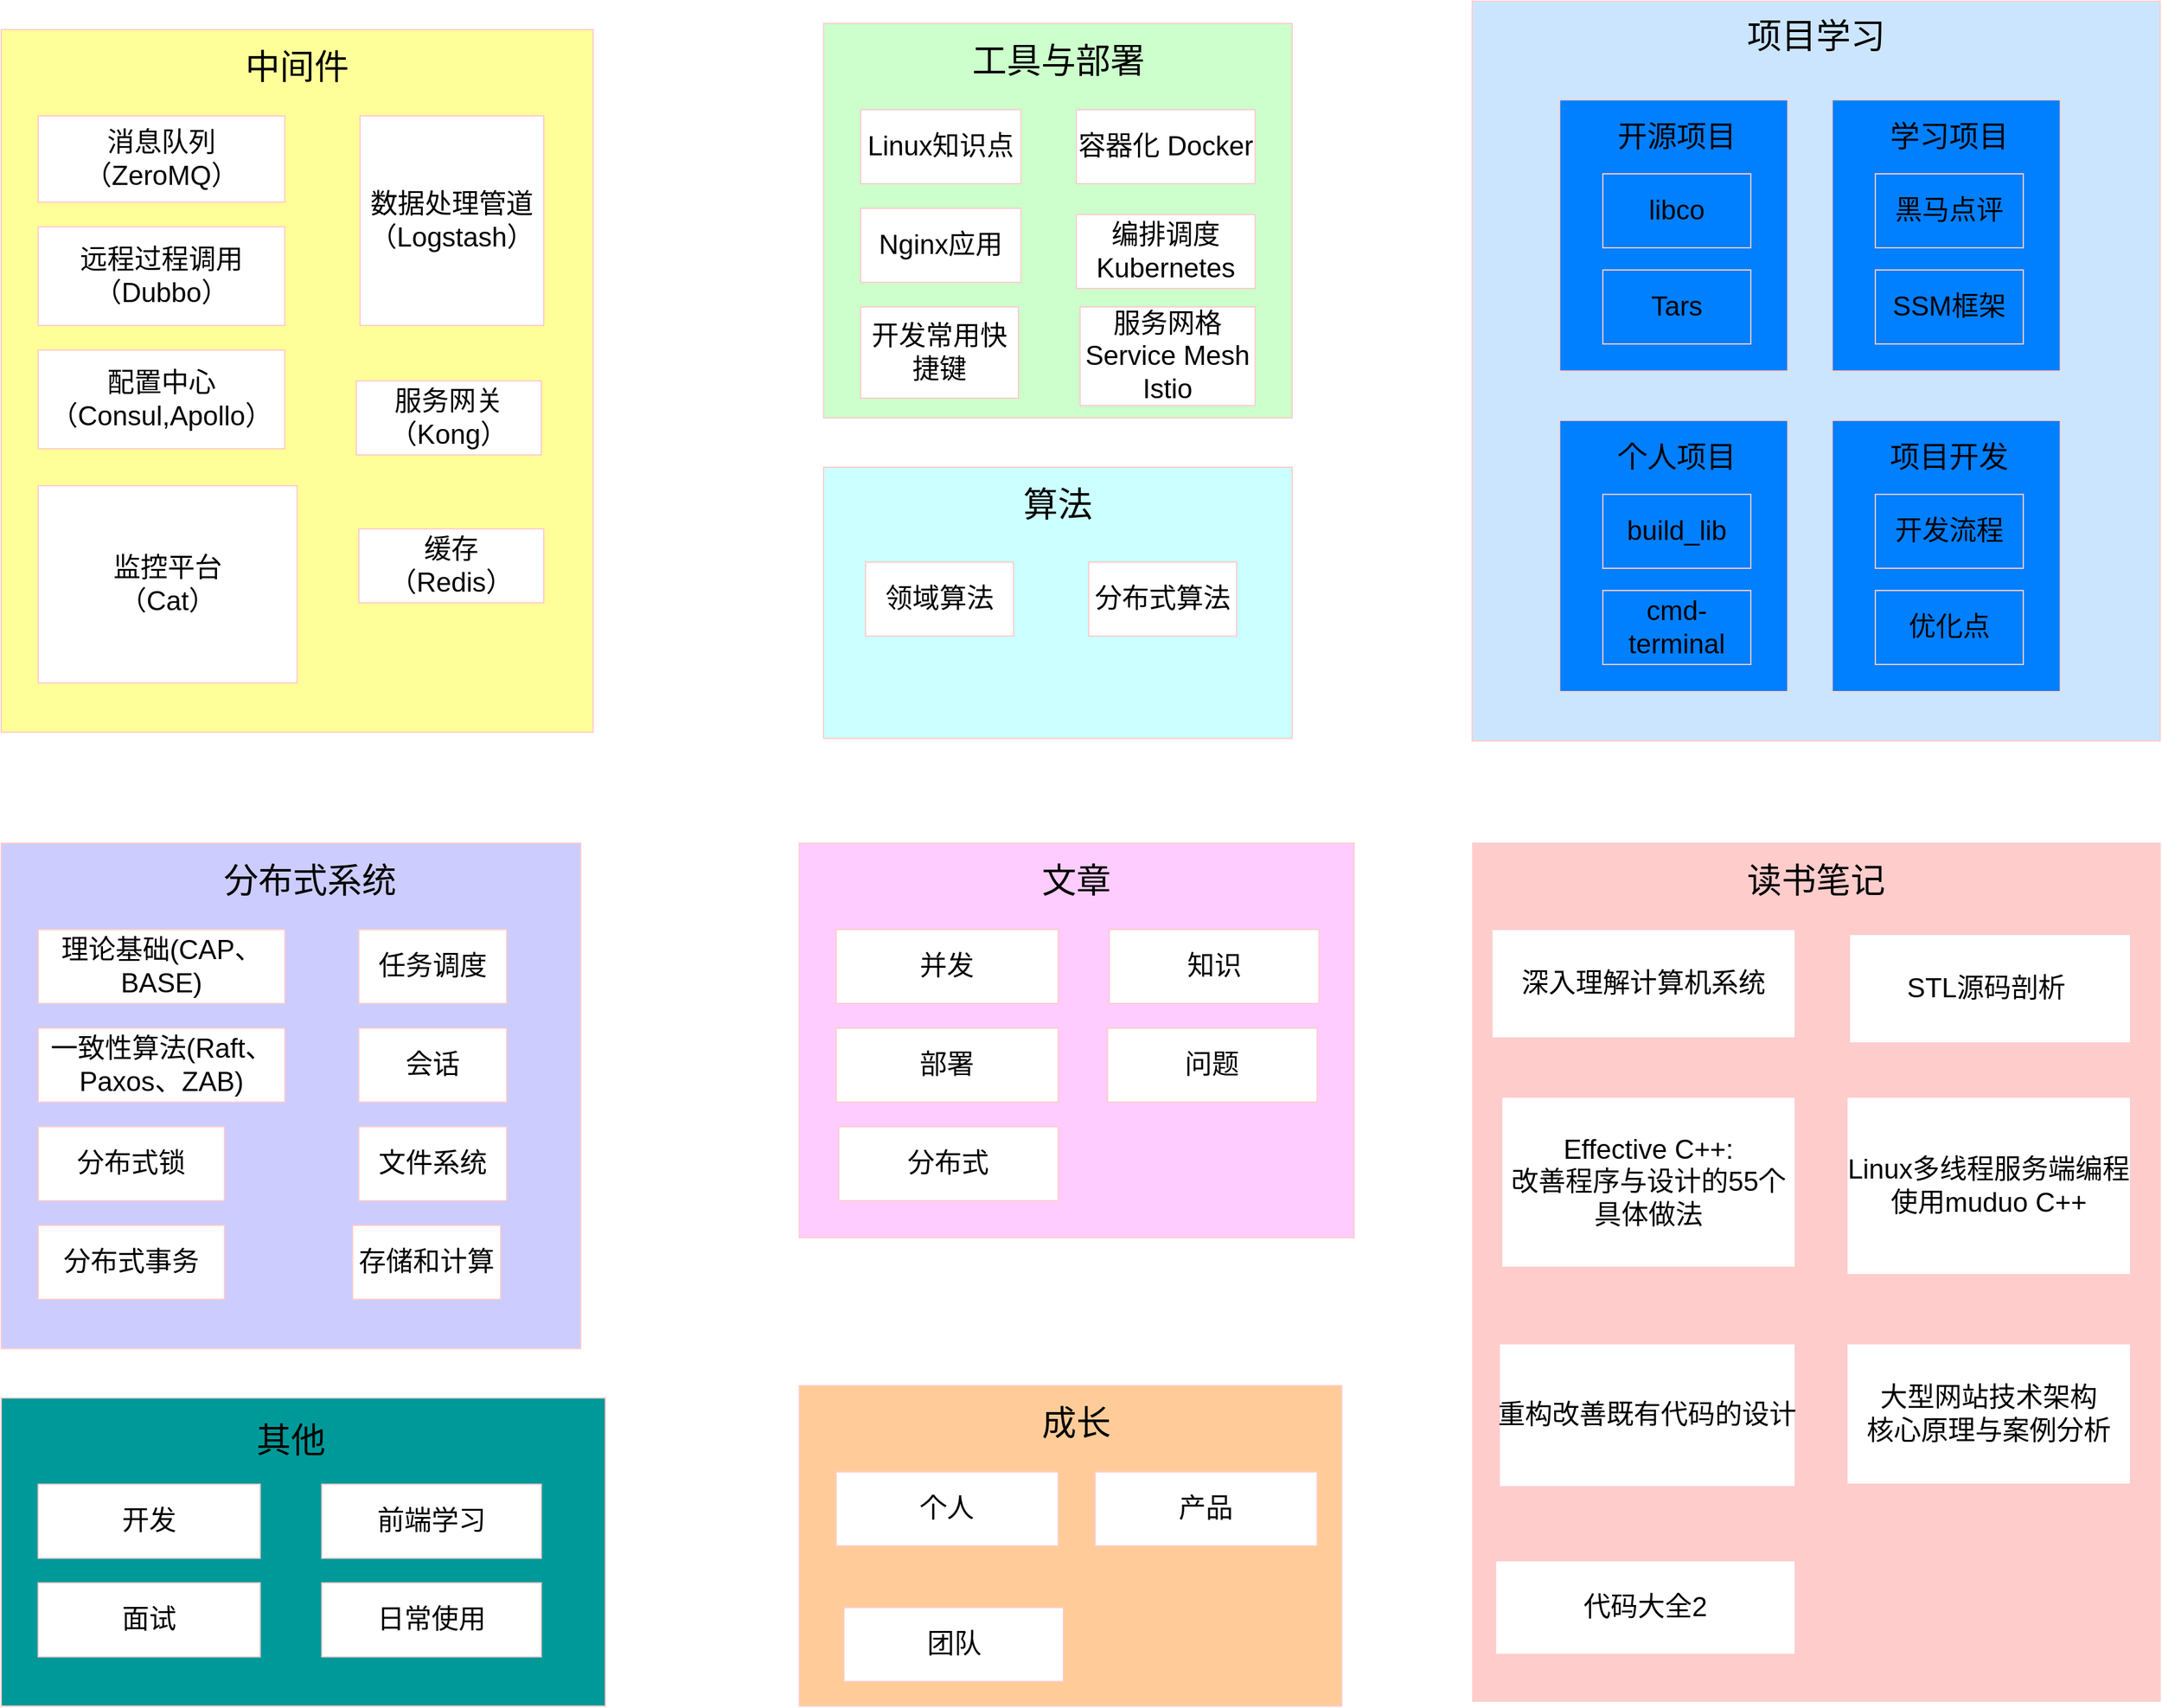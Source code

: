 <mxfile version="15.1.3" type="device" pages="2"><diagram id="L3kDG6vEDLXLp_J7r8-u" name="第 1 页"><mxGraphModel dx="1086" dy="-794" grid="0" gridSize="10" guides="1" tooltips="1" connect="1" arrows="1" fold="1" page="0" pageScale="1" pageWidth="1169" pageHeight="1654" math="0" shadow="0"><root><mxCell id="0"/><mxCell id="1" parent="0"/><mxCell id="jXRZg0s14KDY0kS4Sc-1-65" value="" style="rounded=0;whiteSpace=wrap;html=1;strokeColor=#FFCCCC;fontSize=16;spacing=0;fillColor=#CCFFFF;" parent="1" vertex="1"><mxGeometry x="786" y="2075" width="380" height="220" as="geometry"/></mxCell><mxCell id="jXRZg0s14KDY0kS4Sc-1-66" value="算法" style="text;html=1;strokeColor=none;fillColor=none;align=center;verticalAlign=middle;whiteSpace=wrap;rounded=0;fontSize=28;" parent="1" vertex="1"><mxGeometry x="911" y="2095" width="130" height="20" as="geometry"/></mxCell><mxCell id="jXRZg0s14KDY0kS4Sc-1-67" value="领域算法" style="rounded=0;whiteSpace=wrap;html=1;strokeColor=#FFCCCC;fontSize=22;spacing=0;" parent="1" vertex="1"><mxGeometry x="820" y="2152" width="120" height="60" as="geometry"/></mxCell><mxCell id="jXRZg0s14KDY0kS4Sc-1-68" value="分布式算法" style="rounded=0;whiteSpace=wrap;html=1;strokeColor=#FFCCCC;fontSize=22;spacing=0;" parent="1" vertex="1"><mxGeometry x="1001" y="2152" width="120" height="60" as="geometry"/></mxCell><mxCell id="A7i3LxEjCmMgM5w8c-Bm-10" value="" style="rounded=0;whiteSpace=wrap;html=1;strokeColor=#FFCCCC;fontSize=16;spacing=0;fillColor=#CCCCFF;" parent="1" vertex="1"><mxGeometry x="119" y="2380" width="470" height="410" as="geometry"/></mxCell><mxCell id="A7i3LxEjCmMgM5w8c-Bm-11" value="分布式系统" style="text;html=1;strokeColor=none;fillColor=none;align=center;verticalAlign=middle;whiteSpace=wrap;rounded=0;fontSize=28;" parent="1" vertex="1"><mxGeometry x="279" y="2400" width="181" height="20" as="geometry"/></mxCell><mxCell id="A7i3LxEjCmMgM5w8c-Bm-12" value="分布式锁" style="rounded=0;whiteSpace=wrap;html=1;strokeColor=#FFCCCC;fontSize=22;spacing=0;" parent="1" vertex="1"><mxGeometry x="149" y="2610" width="151" height="60" as="geometry"/></mxCell><mxCell id="A7i3LxEjCmMgM5w8c-Bm-13" value="任务调度" style="rounded=0;whiteSpace=wrap;html=1;strokeColor=#FFCCCC;fontSize=22;spacing=0;" parent="1" vertex="1"><mxGeometry x="409" y="2450" width="120" height="60" as="geometry"/></mxCell><mxCell id="A7i3LxEjCmMgM5w8c-Bm-14" value="理论基础(CAP、BASE)" style="rounded=0;whiteSpace=wrap;html=1;strokeColor=#FFCCCC;fontSize=22;spacing=0;" parent="1" vertex="1"><mxGeometry x="149" y="2450" width="200" height="60" as="geometry"/></mxCell><mxCell id="A7i3LxEjCmMgM5w8c-Bm-15" value="会话" style="rounded=0;whiteSpace=wrap;html=1;strokeColor=#FFCCCC;fontSize=22;spacing=0;" parent="1" vertex="1"><mxGeometry x="409" y="2530" width="120" height="60" as="geometry"/></mxCell><mxCell id="A7i3LxEjCmMgM5w8c-Bm-16" value="一致性算法(Raft、Paxos、ZAB)" style="rounded=0;whiteSpace=wrap;html=1;strokeColor=#FFCCCC;fontSize=22;spacing=0;" parent="1" vertex="1"><mxGeometry x="149" y="2530" width="200" height="60" as="geometry"/></mxCell><mxCell id="A7i3LxEjCmMgM5w8c-Bm-17" value="分布式事务" style="rounded=0;whiteSpace=wrap;html=1;strokeColor=#FFCCCC;fontSize=22;spacing=0;" parent="1" vertex="1"><mxGeometry x="149" y="2690" width="151" height="60" as="geometry"/></mxCell><mxCell id="A7i3LxEjCmMgM5w8c-Bm-18" value="文件系统" style="rounded=0;whiteSpace=wrap;html=1;strokeColor=#FFCCCC;fontSize=22;spacing=0;" parent="1" vertex="1"><mxGeometry x="409" y="2610" width="120" height="60" as="geometry"/></mxCell><mxCell id="A7i3LxEjCmMgM5w8c-Bm-19" value="存储和计算" style="rounded=0;whiteSpace=wrap;html=1;strokeColor=#FFCCCC;fontSize=22;spacing=0;" parent="1" vertex="1"><mxGeometry x="404" y="2690" width="120" height="60" as="geometry"/></mxCell><mxCell id="A_ST9awckk7KF5l0CFLK-11" value="" style="rounded=0;whiteSpace=wrap;html=1;strokeColor=#FFCCCC;fontSize=16;spacing=0;fillColor=#CCFFCC;" parent="1" vertex="1"><mxGeometry x="786" y="1715" width="380" height="320" as="geometry"/></mxCell><mxCell id="A_ST9awckk7KF5l0CFLK-12" value="工具与部署" style="text;html=1;strokeColor=none;fillColor=none;align=center;verticalAlign=middle;whiteSpace=wrap;rounded=0;fontSize=28;" parent="1" vertex="1"><mxGeometry x="893.5" y="1735" width="165" height="20" as="geometry"/></mxCell><mxCell id="A_ST9awckk7KF5l0CFLK-13" value="开发常用快捷键" style="rounded=0;whiteSpace=wrap;html=1;strokeColor=#FFCCCC;fontSize=22;spacing=0;" parent="1" vertex="1"><mxGeometry x="816" y="1945" width="128" height="74" as="geometry"/></mxCell><mxCell id="A_ST9awckk7KF5l0CFLK-14" value="容器化 Docker" style="rounded=0;whiteSpace=wrap;html=1;strokeColor=#FFCCCC;fontSize=22;spacing=0;" parent="1" vertex="1"><mxGeometry x="991" y="1785" width="145" height="60" as="geometry"/></mxCell><mxCell id="A_ST9awckk7KF5l0CFLK-15" value="Linux知识点" style="rounded=0;whiteSpace=wrap;html=1;strokeColor=#FFCCCC;fontSize=22;spacing=0;" parent="1" vertex="1"><mxGeometry x="816" y="1785" width="130" height="60" as="geometry"/></mxCell><mxCell id="A_ST9awckk7KF5l0CFLK-16" value="编排调度 Kubernetes" style="rounded=0;whiteSpace=wrap;html=1;strokeColor=#FFCCCC;fontSize=22;spacing=0;" parent="1" vertex="1"><mxGeometry x="991" y="1870" width="145" height="60" as="geometry"/></mxCell><mxCell id="A_ST9awckk7KF5l0CFLK-17" value="Nginx应用" style="rounded=0;whiteSpace=wrap;html=1;strokeColor=#FFCCCC;fontSize=22;spacing=0;" parent="1" vertex="1"><mxGeometry x="816" y="1865" width="130" height="60" as="geometry"/></mxCell><mxCell id="A_ST9awckk7KF5l0CFLK-19" value="服务网格&lt;br style=&quot;font-size: 22px;&quot;&gt;Service Mesh Istio" style="rounded=0;whiteSpace=wrap;html=1;strokeColor=#FFCCCC;fontSize=22;spacing=0;" parent="1" vertex="1"><mxGeometry x="994" y="1945" width="142" height="80" as="geometry"/></mxCell><mxCell id="A_ST9awckk7KF5l0CFLK-21" value="" style="rounded=0;whiteSpace=wrap;html=1;strokeColor=#FFCCCC;fontSize=16;spacing=0;fillColor=#CCE5FF;" parent="1" vertex="1"><mxGeometry x="1312" y="1697" width="558" height="600" as="geometry"/></mxCell><mxCell id="A_ST9awckk7KF5l0CFLK-22" value="项目学习" style="text;html=1;strokeColor=none;fillColor=none;align=center;verticalAlign=middle;whiteSpace=wrap;rounded=0;fontSize=28;" parent="1" vertex="1"><mxGeometry x="1526" y="1715" width="130" height="20" as="geometry"/></mxCell><mxCell id="A_ST9awckk7KF5l0CFLK-30" value="" style="rounded=0;whiteSpace=wrap;html=1;strokeColor=#FFCCCC;fontSize=16;spacing=0;fillColor=#FFCCCC;" parent="1" vertex="1"><mxGeometry x="1312.5" y="2380" width="557.5" height="696" as="geometry"/></mxCell><mxCell id="A_ST9awckk7KF5l0CFLK-31" value="读书笔记" style="text;html=1;strokeColor=none;fillColor=none;align=center;verticalAlign=middle;whiteSpace=wrap;rounded=0;fontSize=28;" parent="1" vertex="1"><mxGeometry x="1526" y="2400" width="130" height="20" as="geometry"/></mxCell><mxCell id="A_ST9awckk7KF5l0CFLK-32" value="Effective C++:&lt;br style=&quot;font-size: 22px;&quot;&gt;改善程序与设计的55个具体做法" style="rounded=0;whiteSpace=wrap;html=1;strokeColor=#FFCCCC;fontSize=22;spacing=0;" parent="1" vertex="1"><mxGeometry x="1336" y="2586" width="238" height="138" as="geometry"/></mxCell><mxCell id="A_ST9awckk7KF5l0CFLK-33" value="STL源码剖析&amp;nbsp;" style="rounded=0;whiteSpace=wrap;html=1;strokeColor=#FFCCCC;fontSize=22;spacing=0;" parent="1" vertex="1"><mxGeometry x="1618" y="2454" width="228" height="88" as="geometry"/></mxCell><mxCell id="A_ST9awckk7KF5l0CFLK-34" value="深入理解计算机系统" style="rounded=0;whiteSpace=wrap;html=1;strokeColor=#FFCCCC;fontSize=22;spacing=0;" parent="1" vertex="1"><mxGeometry x="1328" y="2450" width="246" height="88" as="geometry"/></mxCell><mxCell id="A_ST9awckk7KF5l0CFLK-35" value="Linux多线程服务端编程&lt;br style=&quot;font-size: 22px;&quot;&gt;使用muduo C++" style="rounded=0;whiteSpace=wrap;html=1;strokeColor=#FFCCCC;fontSize=22;spacing=0;" parent="1" vertex="1"><mxGeometry x="1616" y="2586" width="230" height="144" as="geometry"/></mxCell><mxCell id="A_ST9awckk7KF5l0CFLK-36" value="重构改善既有代码的设计" style="rounded=0;whiteSpace=wrap;html=1;strokeColor=#FFCCCC;fontSize=22;spacing=0;" parent="1" vertex="1"><mxGeometry x="1334" y="2786" width="240" height="116" as="geometry"/></mxCell><mxCell id="A_ST9awckk7KF5l0CFLK-37" value="大型网站技术架构&lt;br style=&quot;font-size: 22px;&quot;&gt;核心原理与案例分析" style="rounded=0;whiteSpace=wrap;html=1;strokeColor=#FFCCCC;fontSize=22;spacing=0;" parent="1" vertex="1"><mxGeometry x="1616" y="2786" width="230" height="114" as="geometry"/></mxCell><mxCell id="A_ST9awckk7KF5l0CFLK-38" value="代码大全2" style="rounded=0;whiteSpace=wrap;html=1;strokeColor=#FFCCCC;fontSize=22;spacing=0;" parent="1" vertex="1"><mxGeometry x="1331" y="2962" width="243" height="76" as="geometry"/></mxCell><mxCell id="A_ST9awckk7KF5l0CFLK-39" value="" style="rounded=0;whiteSpace=wrap;html=1;strokeColor=#FFCCCC;fontSize=16;spacing=0;fillColor=#FFCCFF;" parent="1" vertex="1"><mxGeometry x="766.25" y="2380" width="450" height="320" as="geometry"/></mxCell><mxCell id="A_ST9awckk7KF5l0CFLK-40" value="文章" style="text;html=1;strokeColor=none;fillColor=none;align=center;verticalAlign=middle;whiteSpace=wrap;rounded=0;fontSize=28;" parent="1" vertex="1"><mxGeometry x="926.25" y="2400" width="130" height="20" as="geometry"/></mxCell><mxCell id="A_ST9awckk7KF5l0CFLK-41" value="分布式" style="rounded=0;whiteSpace=wrap;html=1;strokeColor=#FFCCCC;fontSize=22;spacing=0;" parent="1" vertex="1"><mxGeometry x="798.25" y="2610" width="178" height="60" as="geometry"/></mxCell><mxCell id="A_ST9awckk7KF5l0CFLK-42" value="知识" style="rounded=0;whiteSpace=wrap;html=1;strokeColor=#FFCCCC;fontSize=22;spacing=0;" parent="1" vertex="1"><mxGeometry x="1017.75" y="2450" width="170" height="60" as="geometry"/></mxCell><mxCell id="A_ST9awckk7KF5l0CFLK-43" value="并发" style="rounded=0;whiteSpace=wrap;html=1;strokeColor=#FFCCCC;fontSize=22;spacing=0;" parent="1" vertex="1"><mxGeometry x="796.25" y="2450" width="180" height="60" as="geometry"/></mxCell><mxCell id="A_ST9awckk7KF5l0CFLK-44" value="问题" style="rounded=0;whiteSpace=wrap;html=1;strokeColor=#FFCCCC;fontSize=22;spacing=0;" parent="1" vertex="1"><mxGeometry x="1016.25" y="2530" width="170" height="60" as="geometry"/></mxCell><mxCell id="A_ST9awckk7KF5l0CFLK-45" value="部署" style="rounded=0;whiteSpace=wrap;html=1;strokeColor=#FFCCCC;fontSize=22;spacing=0;" parent="1" vertex="1"><mxGeometry x="796.25" y="2530" width="180" height="60" as="geometry"/></mxCell><mxCell id="A_ST9awckk7KF5l0CFLK-48" value="" style="rounded=0;whiteSpace=wrap;html=1;strokeColor=#FFCCCC;fontSize=16;spacing=0;fillColor=#FFCC99;" parent="1" vertex="1"><mxGeometry x="766.25" y="2820" width="440" height="260" as="geometry"/></mxCell><mxCell id="A_ST9awckk7KF5l0CFLK-49" value="成长" style="text;html=1;strokeColor=none;fillColor=none;align=center;verticalAlign=middle;whiteSpace=wrap;rounded=0;fontSize=28;" parent="1" vertex="1"><mxGeometry x="926.25" y="2840" width="130" height="20" as="geometry"/></mxCell><mxCell id="A_ST9awckk7KF5l0CFLK-50" value="团队" style="rounded=0;whiteSpace=wrap;html=1;strokeColor=#FFCCCC;fontSize=22;spacing=0;" parent="1" vertex="1"><mxGeometry x="802.5" y="3000" width="178" height="60" as="geometry"/></mxCell><mxCell id="A_ST9awckk7KF5l0CFLK-52" value="个人" style="rounded=0;whiteSpace=wrap;html=1;strokeColor=#FFCCCC;fontSize=22;spacing=0;" parent="1" vertex="1"><mxGeometry x="796.25" y="2890" width="180" height="60" as="geometry"/></mxCell><mxCell id="A_ST9awckk7KF5l0CFLK-54" value="产品" style="rounded=0;whiteSpace=wrap;html=1;strokeColor=#FFCCCC;fontSize=22;spacing=0;" parent="1" vertex="1"><mxGeometry x="1006.25" y="2890" width="180" height="60" as="geometry"/></mxCell><mxCell id="A_ST9awckk7KF5l0CFLK-55" value="" style="rounded=0;whiteSpace=wrap;html=1;strokeColor=#FFCCCC;fontSize=16;spacing=0;fillColor=#009999;" parent="1" vertex="1"><mxGeometry x="119" y="2830" width="490" height="250" as="geometry"/></mxCell><mxCell id="A_ST9awckk7KF5l0CFLK-56" value="其他" style="text;html=1;strokeColor=none;fillColor=none;align=center;verticalAlign=middle;whiteSpace=wrap;rounded=0;fontSize=28;" parent="1" vertex="1"><mxGeometry x="289" y="2854" width="130" height="20" as="geometry"/></mxCell><mxCell id="A_ST9awckk7KF5l0CFLK-57" value="前端学习" style="rounded=0;whiteSpace=wrap;html=1;strokeColor=#FFCCCC;fontSize=22;spacing=0;" parent="1" vertex="1"><mxGeometry x="379" y="2900" width="178" height="60" as="geometry"/></mxCell><mxCell id="A_ST9awckk7KF5l0CFLK-58" value="开发" style="rounded=0;whiteSpace=wrap;html=1;strokeColor=#FFCCCC;fontSize=22;spacing=0;" parent="1" vertex="1"><mxGeometry x="149" y="2900" width="180" height="60" as="geometry"/></mxCell><mxCell id="A_ST9awckk7KF5l0CFLK-59" value="面试" style="rounded=0;whiteSpace=wrap;html=1;strokeColor=#FFCCCC;fontSize=22;spacing=0;" parent="1" vertex="1"><mxGeometry x="149" y="2980" width="180" height="60" as="geometry"/></mxCell><mxCell id="A_ST9awckk7KF5l0CFLK-60" value="日常使用" style="rounded=0;whiteSpace=wrap;html=1;strokeColor=#FFCCCC;fontSize=22;spacing=0;" parent="1" vertex="1"><mxGeometry x="379" y="2980" width="178" height="60" as="geometry"/></mxCell><mxCell id="y2EIYLAn0ZQGFD9yZ1W3-5" value="" style="rounded=0;whiteSpace=wrap;html=1;strokeColor=#FFCCCC;fontSize=16;spacing=0;fillColor=#FFFF99;" parent="1" vertex="1"><mxGeometry x="119" y="1720" width="480" height="570" as="geometry"/></mxCell><mxCell id="y2EIYLAn0ZQGFD9yZ1W3-6" value="中间件" style="text;html=1;strokeColor=none;fillColor=none;align=center;verticalAlign=middle;whiteSpace=wrap;rounded=0;fontSize=28;" parent="1" vertex="1"><mxGeometry x="294" y="1740" width="130" height="20" as="geometry"/></mxCell><mxCell id="y2EIYLAn0ZQGFD9yZ1W3-7" value="配置中心&lt;br style=&quot;font-size: 22px;&quot;&gt;（Consul,Apollo）" style="rounded=0;whiteSpace=wrap;html=1;strokeColor=#FFCCCC;fontSize=22;spacing=0;" parent="1" vertex="1"><mxGeometry x="149" y="1980" width="200" height="80" as="geometry"/></mxCell><mxCell id="y2EIYLAn0ZQGFD9yZ1W3-8" value="数据处理管道&lt;br style=&quot;font-size: 22px;&quot;&gt;（Logstash）" style="rounded=0;whiteSpace=wrap;html=1;strokeColor=#FFCCCC;fontSize=22;spacing=0;" parent="1" vertex="1"><mxGeometry x="410" y="1790" width="149" height="170" as="geometry"/></mxCell><mxCell id="y2EIYLAn0ZQGFD9yZ1W3-9" value="消息队列&lt;br style=&quot;font-size: 22px;&quot;&gt;（ZeroMQ）" style="rounded=0;whiteSpace=wrap;html=1;strokeColor=#FFCCCC;fontSize=22;spacing=0;" parent="1" vertex="1"><mxGeometry x="149" y="1790" width="200" height="70" as="geometry"/></mxCell><mxCell id="y2EIYLAn0ZQGFD9yZ1W3-10" value="远程过程调用&lt;br style=&quot;font-size: 22px;&quot;&gt;（Dubbo）" style="rounded=0;whiteSpace=wrap;html=1;strokeColor=#FFCCCC;fontSize=22;spacing=0;" parent="1" vertex="1"><mxGeometry x="149" y="1880" width="200" height="80" as="geometry"/></mxCell><mxCell id="y2EIYLAn0ZQGFD9yZ1W3-11" value="监控平台&lt;br style=&quot;font-size: 22px;&quot;&gt;（Cat）" style="rounded=0;whiteSpace=wrap;html=1;strokeColor=#FFCCCC;fontSize=22;spacing=0;" parent="1" vertex="1"><mxGeometry x="149" y="2090" width="210" height="160" as="geometry"/></mxCell><mxCell id="y2EIYLAn0ZQGFD9yZ1W3-12" value="服务网关&lt;br style=&quot;font-size: 22px;&quot;&gt;（Kong）" style="rounded=0;whiteSpace=wrap;html=1;strokeColor=#FFCCCC;fontSize=22;spacing=0;" parent="1" vertex="1"><mxGeometry x="407" y="2005" width="150" height="60" as="geometry"/></mxCell><mxCell id="3s1yqPCaJEpacoxK3Thh-8" value="" style="rounded=0;whiteSpace=wrap;html=1;strokeColor=#FFCCCC;fontSize=16;spacing=0;fillColor=#007FFF;" parent="1" vertex="1"><mxGeometry x="1383" y="1777" width="185" height="220" as="geometry"/></mxCell><mxCell id="3s1yqPCaJEpacoxK3Thh-9" value="开源项目" style="text;html=1;strokeColor=none;align=center;verticalAlign=middle;whiteSpace=wrap;rounded=0;fontSize=24;" parent="1" vertex="1"><mxGeometry x="1398" y="1797" width="160" height="20" as="geometry"/></mxCell><mxCell id="3s1yqPCaJEpacoxK3Thh-10" value="libco" style="rounded=0;whiteSpace=wrap;html=1;strokeColor=#FFCCCC;fontSize=22;spacing=0;fillColor=none;" parent="1" vertex="1"><mxGeometry x="1418" y="1837" width="120" height="60" as="geometry"/></mxCell><mxCell id="3s1yqPCaJEpacoxK3Thh-11" value="Tars" style="rounded=0;whiteSpace=wrap;html=1;strokeColor=#FFCCCC;fontSize=22;spacing=0;fillColor=none;" parent="1" vertex="1"><mxGeometry x="1418" y="1915" width="120" height="60" as="geometry"/></mxCell><mxCell id="3s1yqPCaJEpacoxK3Thh-14" value="" style="rounded=0;whiteSpace=wrap;html=1;strokeColor=#FFCCCC;fontSize=16;spacing=0;fillColor=#007FFF;" parent="1" vertex="1"><mxGeometry x="1604" y="1777" width="185" height="220" as="geometry"/></mxCell><mxCell id="3s1yqPCaJEpacoxK3Thh-15" value="学习项目" style="text;html=1;strokeColor=none;align=center;verticalAlign=middle;whiteSpace=wrap;rounded=0;fontSize=24;" parent="1" vertex="1"><mxGeometry x="1619" y="1797" width="160" height="20" as="geometry"/></mxCell><mxCell id="3s1yqPCaJEpacoxK3Thh-16" value="黑马点评" style="rounded=0;whiteSpace=wrap;html=1;strokeColor=#FFCCCC;fontSize=22;spacing=0;fillColor=none;" parent="1" vertex="1"><mxGeometry x="1639" y="1837" width="120" height="60" as="geometry"/></mxCell><mxCell id="3s1yqPCaJEpacoxK3Thh-17" value="SSM框架" style="rounded=0;whiteSpace=wrap;html=1;strokeColor=#FFCCCC;fontSize=22;spacing=0;fillColor=none;" parent="1" vertex="1"><mxGeometry x="1639" y="1915" width="120" height="60" as="geometry"/></mxCell><mxCell id="3s1yqPCaJEpacoxK3Thh-19" value="" style="rounded=0;whiteSpace=wrap;html=1;strokeColor=#FFCCCC;fontSize=16;spacing=0;fillColor=#007FFF;" parent="1" vertex="1"><mxGeometry x="1383" y="2037" width="185" height="220" as="geometry"/></mxCell><mxCell id="3s1yqPCaJEpacoxK3Thh-20" value="个人项目" style="text;html=1;strokeColor=none;align=center;verticalAlign=middle;whiteSpace=wrap;rounded=0;fontSize=24;" parent="1" vertex="1"><mxGeometry x="1398" y="2057" width="160" height="20" as="geometry"/></mxCell><mxCell id="3s1yqPCaJEpacoxK3Thh-21" value="build_lib" style="rounded=0;whiteSpace=wrap;html=1;strokeColor=#FFCCCC;fontSize=22;spacing=0;fillColor=none;" parent="1" vertex="1"><mxGeometry x="1418" y="2097" width="120" height="60" as="geometry"/></mxCell><mxCell id="3s1yqPCaJEpacoxK3Thh-22" value="cmd-terminal" style="rounded=0;whiteSpace=wrap;html=1;strokeColor=#FFCCCC;fontSize=22;spacing=0;fillColor=none;" parent="1" vertex="1"><mxGeometry x="1418" y="2175" width="120" height="60" as="geometry"/></mxCell><mxCell id="3s1yqPCaJEpacoxK3Thh-23" value="" style="rounded=0;whiteSpace=wrap;html=1;strokeColor=#FFCCCC;fontSize=16;spacing=0;fillColor=#007FFF;" parent="1" vertex="1"><mxGeometry x="1604" y="2037" width="185" height="220" as="geometry"/></mxCell><mxCell id="3s1yqPCaJEpacoxK3Thh-24" value="项目开发" style="text;html=1;strokeColor=none;align=center;verticalAlign=middle;whiteSpace=wrap;rounded=0;fontSize=24;" parent="1" vertex="1"><mxGeometry x="1619" y="2057" width="160" height="20" as="geometry"/></mxCell><mxCell id="3s1yqPCaJEpacoxK3Thh-25" value="开发流程" style="rounded=0;whiteSpace=wrap;html=1;strokeColor=#FFCCCC;fontSize=22;spacing=0;fillColor=none;" parent="1" vertex="1"><mxGeometry x="1639" y="2097" width="120" height="60" as="geometry"/></mxCell><mxCell id="3s1yqPCaJEpacoxK3Thh-26" value="优化点" style="rounded=0;whiteSpace=wrap;html=1;strokeColor=#FFCCCC;fontSize=22;spacing=0;fillColor=none;" parent="1" vertex="1"><mxGeometry x="1639" y="2175" width="120" height="60" as="geometry"/></mxCell><mxCell id="3s1yqPCaJEpacoxK3Thh-27" value="缓存&lt;br style=&quot;font-size: 22px&quot;&gt;（Redis）" style="rounded=0;whiteSpace=wrap;html=1;strokeColor=#FFCCCC;fontSize=22;spacing=0;" parent="1" vertex="1"><mxGeometry x="409" y="2125" width="150" height="60" as="geometry"/></mxCell></root></mxGraphModel></diagram><diagram id="cinHhI2Y9NarIEhgLMwk" name="第 2 页"><mxGraphModel dx="1422" dy="822" grid="1" gridSize="10" guides="1" tooltips="1" connect="1" arrows="1" fold="1" page="1" pageScale="1" pageWidth="1169" pageHeight="1654" math="0" shadow="0"><root><mxCell id="PdnmN1kYLKm_tgC0S9EH-0"/><mxCell id="PdnmN1kYLKm_tgC0S9EH-1" parent="PdnmN1kYLKm_tgC0S9EH-0"/></root></mxGraphModel></diagram></mxfile>